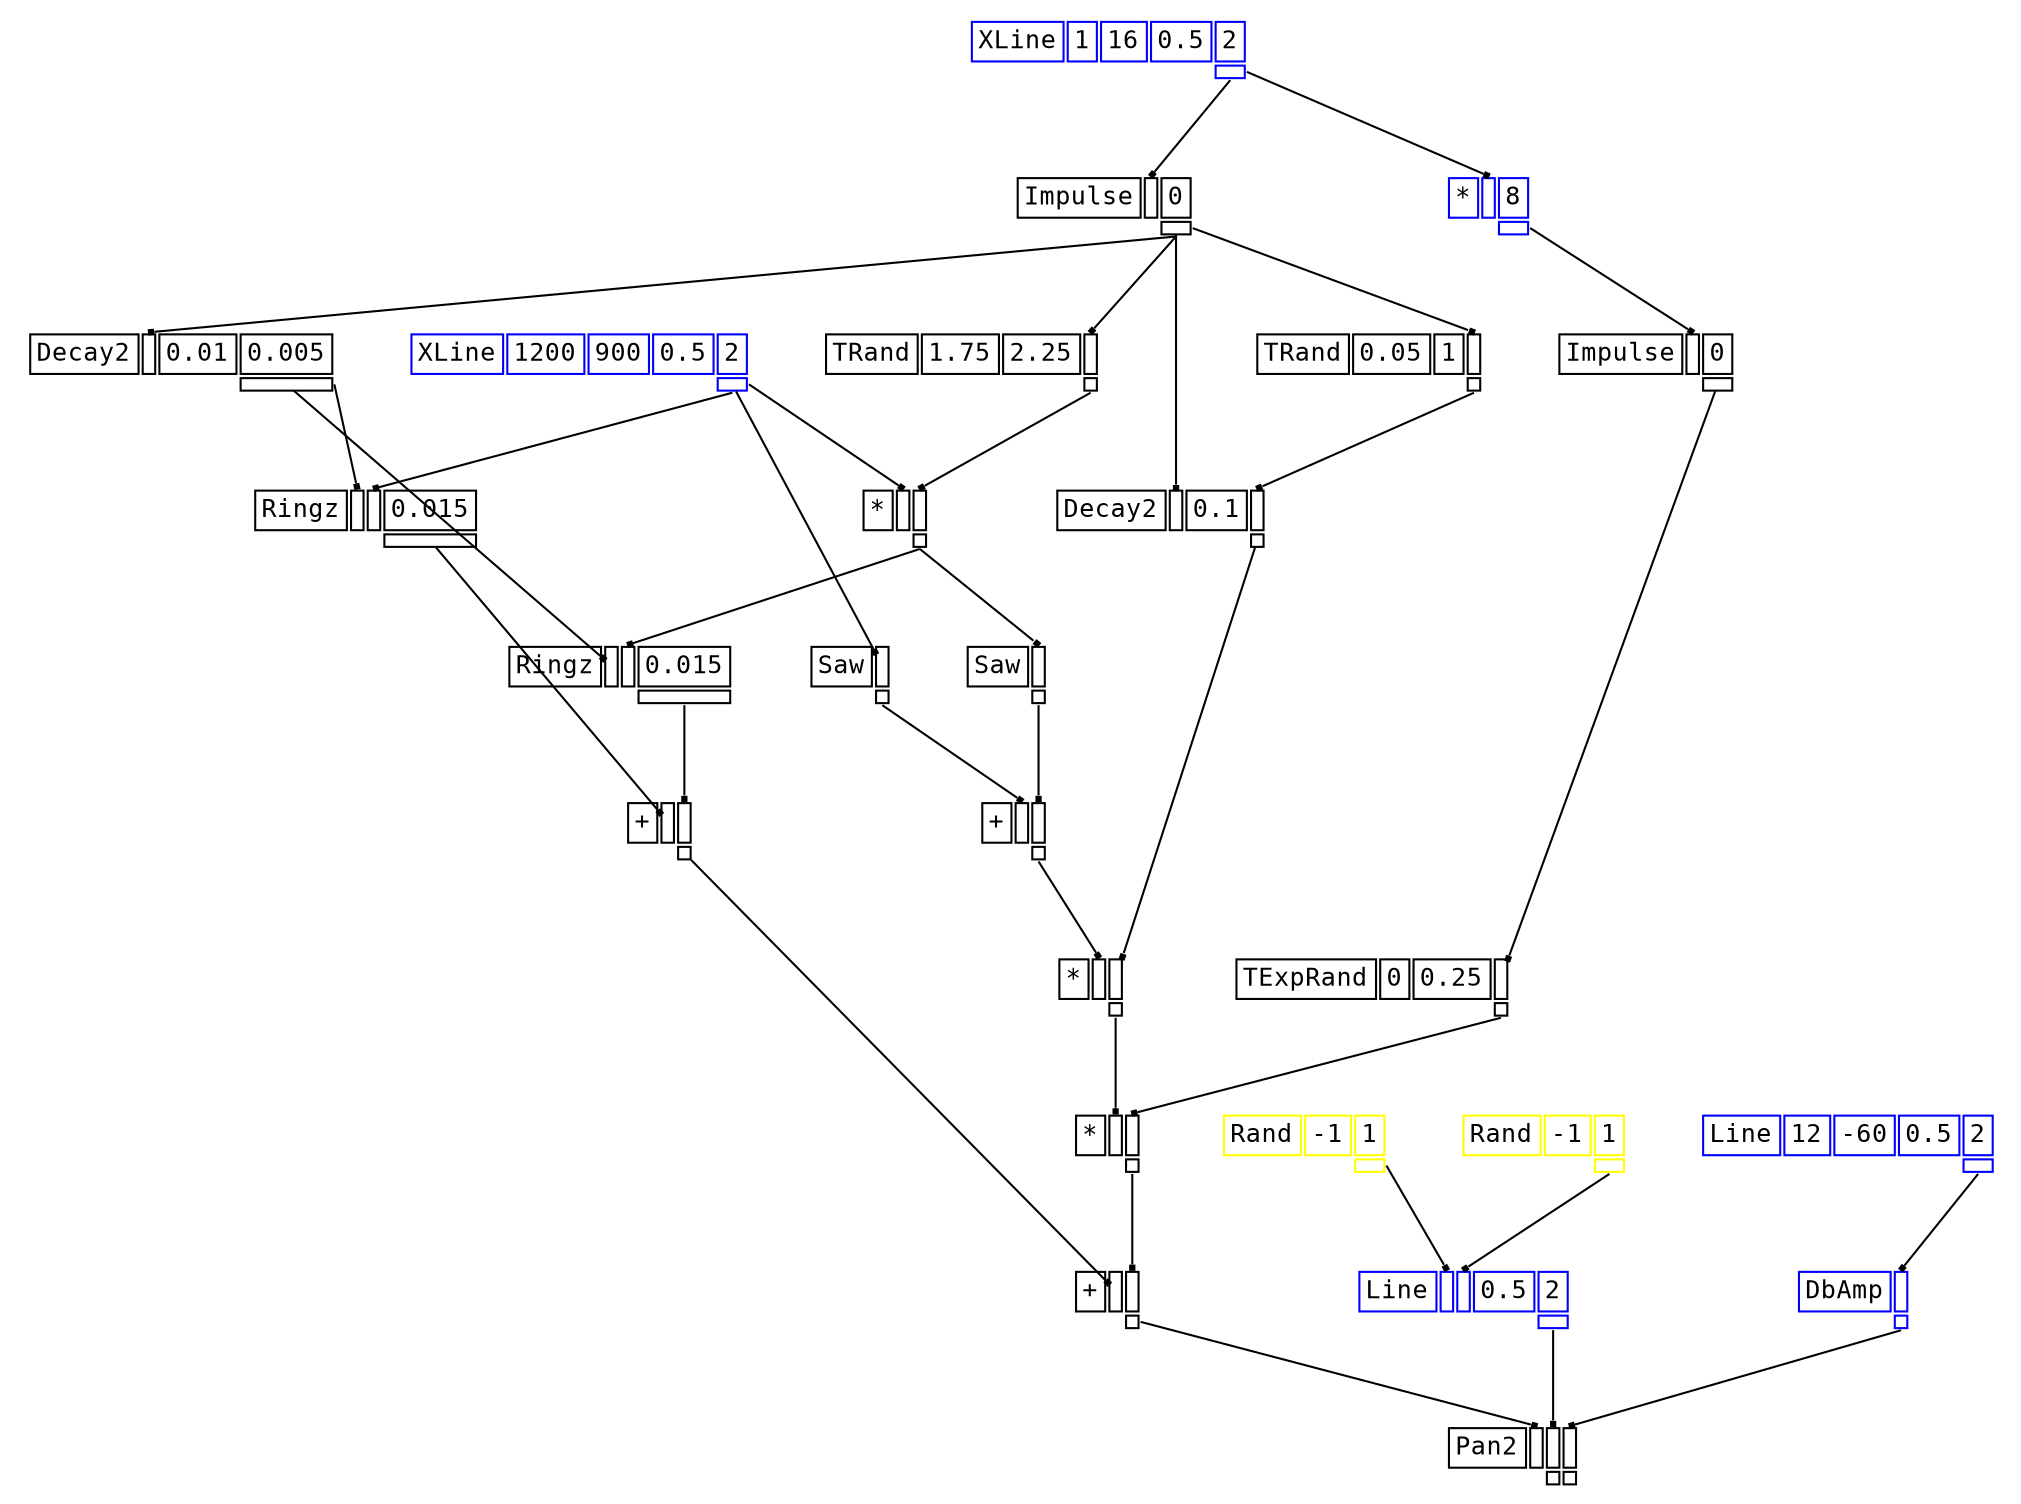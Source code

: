digraph Anonymous {
graph [splines=false];
node [fontsize=12,fontname="Courier"];
edge [arrowhead=box,arrowsize=0.25];
u_4[shape="plaintext",color="blue",label=<<TABLE BORDER="0" CELLBORDER="1"><TR><TD>XLine</TD><TD ID="u_4:K_0">1</TD><TD ID="u_4:K_1">16</TD><TD ID="u_4:K_2">0.5</TD><TD ID="u_4:K_3">2</TD></TR><TR><TD BORDER="0"></TD><TD BORDER="0"></TD><TD BORDER="0"></TD><TD BORDER="0"></TD><TD PORT="o_0" ID="u_4:o_0"></TD></TR></TABLE>>];
u_6[shape="plaintext",color="black",label=<<TABLE BORDER="0" CELLBORDER="1"><TR><TD>Impulse</TD><TD PORT="i_0" ID="u_6:i_0"></TD><TD ID="u_6:K_1">0</TD></TR><TR><TD BORDER="0"></TD><TD BORDER="0"></TD><TD PORT="o_0" ID="u_6:o_0"></TD></TR></TABLE>>];
u_9[shape="plaintext",color="black",label=<<TABLE BORDER="0" CELLBORDER="1"><TR><TD>Decay2</TD><TD PORT="i_0" ID="u_9:i_0"></TD><TD ID="u_9:K_1">0.01</TD><TD ID="u_9:K_2">0.005</TD></TR><TR><TD BORDER="0"></TD><TD BORDER="0"></TD><TD BORDER="0"></TD><TD PORT="o_0" ID="u_9:o_0"></TD></TR></TABLE>>];
u_12[shape="plaintext",color="blue",label=<<TABLE BORDER="0" CELLBORDER="1"><TR><TD>XLine</TD><TD ID="u_12:K_0">1200</TD><TD ID="u_12:K_1">900</TD><TD ID="u_12:K_2">0.5</TD><TD ID="u_12:K_3">2</TD></TR><TR><TD BORDER="0"></TD><TD BORDER="0"></TD><TD BORDER="0"></TD><TD BORDER="0"></TD><TD PORT="o_0" ID="u_12:o_0"></TD></TR></TABLE>>];
u_14[shape="plaintext",color="black",label=<<TABLE BORDER="0" CELLBORDER="1"><TR><TD>Ringz</TD><TD PORT="i_0" ID="u_14:i_0"></TD><TD PORT="i_1" ID="u_14:i_1"></TD><TD ID="u_14:K_2">0.015</TD></TR><TR><TD BORDER="0"></TD><TD BORDER="0"></TD><TD BORDER="0"></TD><TD PORT="o_0" ID="u_14:o_0"></TD></TR></TABLE>>];
u_17[shape="plaintext",color="black",label=<<TABLE BORDER="0" CELLBORDER="1"><TR><TD>TRand</TD><TD ID="u_17:K_0">1.75</TD><TD ID="u_17:K_1">2.25</TD><TD PORT="i_2" ID="u_17:i_2"></TD></TR><TR><TD BORDER="0"></TD><TD BORDER="0"></TD><TD BORDER="0"></TD><TD PORT="o_0" ID="u_17:o_0"></TD></TR></TABLE>>];
u_18[shape="plaintext",color="black",label=<<TABLE BORDER="0" CELLBORDER="1"><TR><TD>*</TD><TD PORT="i_0" ID="u_18:i_0"></TD><TD PORT="i_1" ID="u_18:i_1"></TD></TR><TR><TD BORDER="0"></TD><TD BORDER="0"></TD><TD PORT="o_0" ID="u_18:o_0"></TD></TR></TABLE>>];
u_19[shape="plaintext",color="black",label=<<TABLE BORDER="0" CELLBORDER="1"><TR><TD>Ringz</TD><TD PORT="i_0" ID="u_19:i_0"></TD><TD PORT="i_1" ID="u_19:i_1"></TD><TD ID="u_19:K_2">0.015</TD></TR><TR><TD BORDER="0"></TD><TD BORDER="0"></TD><TD BORDER="0"></TD><TD PORT="o_0" ID="u_19:o_0"></TD></TR></TABLE>>];
u_20[shape="plaintext",color="black",label=<<TABLE BORDER="0" CELLBORDER="1"><TR><TD>+</TD><TD PORT="i_0" ID="u_20:i_0"></TD><TD PORT="i_1" ID="u_20:i_1"></TD></TR><TR><TD BORDER="0"></TD><TD BORDER="0"></TD><TD PORT="o_0" ID="u_20:o_0"></TD></TR></TABLE>>];
u_21[shape="plaintext",color="black",label=<<TABLE BORDER="0" CELLBORDER="1"><TR><TD>Saw</TD><TD PORT="i_0" ID="u_21:i_0"></TD></TR><TR><TD BORDER="0"></TD><TD PORT="o_0" ID="u_21:o_0"></TD></TR></TABLE>>];
u_22[shape="plaintext",color="black",label=<<TABLE BORDER="0" CELLBORDER="1"><TR><TD>Saw</TD><TD PORT="i_0" ID="u_22:i_0"></TD></TR><TR><TD BORDER="0"></TD><TD PORT="o_0" ID="u_22:o_0"></TD></TR></TABLE>>];
u_23[shape="plaintext",color="black",label=<<TABLE BORDER="0" CELLBORDER="1"><TR><TD>+</TD><TD PORT="i_0" ID="u_23:i_0"></TD><TD PORT="i_1" ID="u_23:i_1"></TD></TR><TR><TD BORDER="0"></TD><TD BORDER="0"></TD><TD PORT="o_0" ID="u_23:o_0"></TD></TR></TABLE>>];
u_26[shape="plaintext",color="black",label=<<TABLE BORDER="0" CELLBORDER="1"><TR><TD>TRand</TD><TD ID="u_26:K_0">0.05</TD><TD ID="u_26:K_1">1</TD><TD PORT="i_2" ID="u_26:i_2"></TD></TR><TR><TD BORDER="0"></TD><TD BORDER="0"></TD><TD BORDER="0"></TD><TD PORT="o_0" ID="u_26:o_0"></TD></TR></TABLE>>];
u_27[shape="plaintext",color="black",label=<<TABLE BORDER="0" CELLBORDER="1"><TR><TD>Decay2</TD><TD PORT="i_0" ID="u_27:i_0"></TD><TD ID="u_27:K_1">0.1</TD><TD PORT="i_2" ID="u_27:i_2"></TD></TR><TR><TD BORDER="0"></TD><TD BORDER="0"></TD><TD BORDER="0"></TD><TD PORT="o_0" ID="u_27:o_0"></TD></TR></TABLE>>];
u_28[shape="plaintext",color="black",label=<<TABLE BORDER="0" CELLBORDER="1"><TR><TD>*</TD><TD PORT="i_0" ID="u_28:i_0"></TD><TD PORT="i_1" ID="u_28:i_1"></TD></TR><TR><TD BORDER="0"></TD><TD BORDER="0"></TD><TD PORT="o_0" ID="u_28:o_0"></TD></TR></TABLE>>];
u_31[shape="plaintext",color="blue",label=<<TABLE BORDER="0" CELLBORDER="1"><TR><TD>*</TD><TD PORT="i_0" ID="u_31:i_0"></TD><TD ID="u_31:K_1">8</TD></TR><TR><TD BORDER="0"></TD><TD BORDER="0"></TD><TD PORT="o_0" ID="u_31:o_0"></TD></TR></TABLE>>];
u_32[shape="plaintext",color="black",label=<<TABLE BORDER="0" CELLBORDER="1"><TR><TD>Impulse</TD><TD PORT="i_0" ID="u_32:i_0"></TD><TD ID="u_32:K_1">0</TD></TR><TR><TD BORDER="0"></TD><TD BORDER="0"></TD><TD PORT="o_0" ID="u_32:o_0"></TD></TR></TABLE>>];
u_33[shape="plaintext",color="black",label=<<TABLE BORDER="0" CELLBORDER="1"><TR><TD>TExpRand</TD><TD ID="u_33:K_0">0</TD><TD ID="u_33:K_1">0.25</TD><TD PORT="i_2" ID="u_33:i_2"></TD></TR><TR><TD BORDER="0"></TD><TD BORDER="0"></TD><TD BORDER="0"></TD><TD PORT="o_0" ID="u_33:o_0"></TD></TR></TABLE>>];
u_34[shape="plaintext",color="black",label=<<TABLE BORDER="0" CELLBORDER="1"><TR><TD>*</TD><TD PORT="i_0" ID="u_34:i_0"></TD><TD PORT="i_1" ID="u_34:i_1"></TD></TR><TR><TD BORDER="0"></TD><TD BORDER="0"></TD><TD PORT="o_0" ID="u_34:o_0"></TD></TR></TABLE>>];
u_35[shape="plaintext",color="black",label=<<TABLE BORDER="0" CELLBORDER="1"><TR><TD>+</TD><TD PORT="i_0" ID="u_35:i_0"></TD><TD PORT="i_1" ID="u_35:i_1"></TD></TR><TR><TD BORDER="0"></TD><TD BORDER="0"></TD><TD PORT="o_0" ID="u_35:o_0"></TD></TR></TABLE>>];
u_37[shape="plaintext",color="yellow",label=<<TABLE BORDER="0" CELLBORDER="1"><TR><TD>Rand</TD><TD ID="u_37:K_0">-1</TD><TD ID="u_37:K_1">1</TD></TR><TR><TD BORDER="0"></TD><TD BORDER="0"></TD><TD PORT="o_0" ID="u_37:o_0"></TD></TR></TABLE>>];
u_38[shape="plaintext",color="yellow",label=<<TABLE BORDER="0" CELLBORDER="1"><TR><TD>Rand</TD><TD ID="u_38:K_0">-1</TD><TD ID="u_38:K_1">1</TD></TR><TR><TD BORDER="0"></TD><TD BORDER="0"></TD><TD PORT="o_0" ID="u_38:o_0"></TD></TR></TABLE>>];
u_39[shape="plaintext",color="blue",label=<<TABLE BORDER="0" CELLBORDER="1"><TR><TD>Line</TD><TD PORT="i_0" ID="u_39:i_0"></TD><TD PORT="i_1" ID="u_39:i_1"></TD><TD ID="u_39:K_2">0.5</TD><TD ID="u_39:K_3">2</TD></TR><TR><TD BORDER="0"></TD><TD BORDER="0"></TD><TD BORDER="0"></TD><TD BORDER="0"></TD><TD PORT="o_0" ID="u_39:o_0"></TD></TR></TABLE>>];
u_42[shape="plaintext",color="blue",label=<<TABLE BORDER="0" CELLBORDER="1"><TR><TD>Line</TD><TD ID="u_42:K_0">12</TD><TD ID="u_42:K_1">-60</TD><TD ID="u_42:K_2">0.5</TD><TD ID="u_42:K_3">2</TD></TR><TR><TD BORDER="0"></TD><TD BORDER="0"></TD><TD BORDER="0"></TD><TD BORDER="0"></TD><TD PORT="o_0" ID="u_42:o_0"></TD></TR></TABLE>>];
u_43[shape="plaintext",color="blue",label=<<TABLE BORDER="0" CELLBORDER="1"><TR><TD>DbAmp</TD><TD PORT="i_0" ID="u_43:i_0"></TD></TR><TR><TD BORDER="0"></TD><TD PORT="o_0" ID="u_43:o_0"></TD></TR></TABLE>>];
u_44[shape="plaintext",color="black",label=<<TABLE BORDER="0" CELLBORDER="1"><TR><TD>Pan2</TD><TD PORT="i_0" ID="u_44:i_0"></TD><TD PORT="i_1" ID="u_44:i_1"></TD><TD PORT="i_2" ID="u_44:i_2"></TD></TR><TR><TD BORDER="0"></TD><TD BORDER="0"></TD><TD PORT="o_0" ID="u_44:o_0"></TD><TD PORT="o_1" ID="u_44:o_1"></TD></TR></TABLE>>];
u_4:o_0 -> u_6:i_0;
u_6:o_0 -> u_9:i_0;
u_9:o_0 -> u_14:i_0;
u_12:o_0 -> u_14:i_1;
u_6:o_0 -> u_17:i_2;
u_12:o_0 -> u_18:i_0;
u_17:o_0 -> u_18:i_1;
u_9:o_0 -> u_19:i_0;
u_18:o_0 -> u_19:i_1;
u_14:o_0 -> u_20:i_0;
u_19:o_0 -> u_20:i_1;
u_12:o_0 -> u_21:i_0;
u_18:o_0 -> u_22:i_0;
u_21:o_0 -> u_23:i_0;
u_22:o_0 -> u_23:i_1;
u_6:o_0 -> u_26:i_2;
u_6:o_0 -> u_27:i_0;
u_26:o_0 -> u_27:i_2;
u_23:o_0 -> u_28:i_0;
u_27:o_0 -> u_28:i_1;
u_4:o_0 -> u_31:i_0;
u_31:o_0 -> u_32:i_0;
u_32:o_0 -> u_33:i_2;
u_28:o_0 -> u_34:i_0;
u_33:o_0 -> u_34:i_1;
u_20:o_0 -> u_35:i_0;
u_34:o_0 -> u_35:i_1;
u_37:o_0 -> u_39:i_0;
u_38:o_0 -> u_39:i_1;
u_42:o_0 -> u_43:i_0;
u_35:o_0 -> u_44:i_0;
u_39:o_0 -> u_44:i_1;
u_43:o_0 -> u_44:i_2;
}
